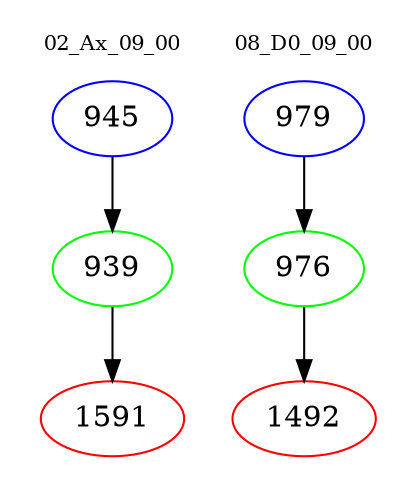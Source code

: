 digraph{
subgraph cluster_0 {
color = white
label = "02_Ax_09_00";
fontsize=10;
T0_945 [label="945", color="blue"]
T0_945 -> T0_939 [color="black"]
T0_939 [label="939", color="green"]
T0_939 -> T0_1591 [color="black"]
T0_1591 [label="1591", color="red"]
}
subgraph cluster_1 {
color = white
label = "08_D0_09_00";
fontsize=10;
T1_979 [label="979", color="blue"]
T1_979 -> T1_976 [color="black"]
T1_976 [label="976", color="green"]
T1_976 -> T1_1492 [color="black"]
T1_1492 [label="1492", color="red"]
}
}
